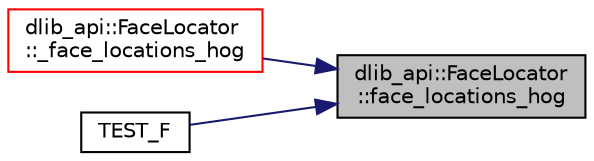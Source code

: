 digraph "dlib_api::FaceLocator::face_locations_hog"
{
 // LATEX_PDF_SIZE
  edge [fontname="Helvetica",fontsize="10",labelfontname="Helvetica",labelfontsize="10"];
  node [fontname="Helvetica",fontsize="10",shape=record];
  rankdir="RL";
  Node1 [label="dlib_api::FaceLocator\l::face_locations_hog",height=0.2,width=0.4,color="black", fillcolor="grey75", style="filled", fontcolor="black",tooltip=" "];
  Node1 -> Node2 [dir="back",color="midnightblue",fontsize="10",style="solid",fontname="Helvetica"];
  Node2 [label="dlib_api::FaceLocator\l::_face_locations_hog",height=0.2,width=0.4,color="red", fillcolor="white", style="filled",URL="$classdlib__api_1_1_face_locator.html#a1a4ea18a8f18f03775f1314f2be642cc",tooltip=" "];
  Node1 -> Node5 [dir="back",color="midnightblue",fontsize="10",style="solid",fontname="Helvetica"];
  Node5 [label="TEST_F",height=0.2,width=0.4,color="black", fillcolor="white", style="filled",URL="$scaled__face__similarity__tests_8cpp.html#a450ba05b411edf6cdcdb37e41e129c84",tooltip=" "];
}
